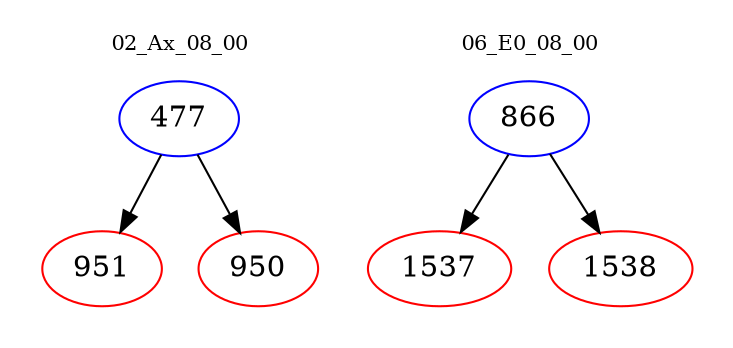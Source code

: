 digraph{
subgraph cluster_0 {
color = white
label = "02_Ax_08_00";
fontsize=10;
T0_477 [label="477", color="blue"]
T0_477 -> T0_951 [color="black"]
T0_951 [label="951", color="red"]
T0_477 -> T0_950 [color="black"]
T0_950 [label="950", color="red"]
}
subgraph cluster_1 {
color = white
label = "06_E0_08_00";
fontsize=10;
T1_866 [label="866", color="blue"]
T1_866 -> T1_1537 [color="black"]
T1_1537 [label="1537", color="red"]
T1_866 -> T1_1538 [color="black"]
T1_1538 [label="1538", color="red"]
}
}
